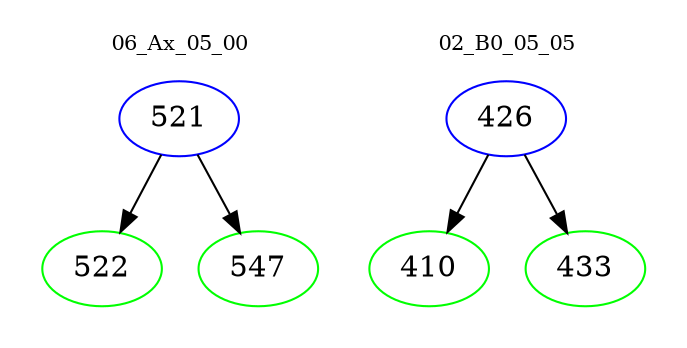digraph{
subgraph cluster_0 {
color = white
label = "06_Ax_05_00";
fontsize=10;
T0_521 [label="521", color="blue"]
T0_521 -> T0_522 [color="black"]
T0_522 [label="522", color="green"]
T0_521 -> T0_547 [color="black"]
T0_547 [label="547", color="green"]
}
subgraph cluster_1 {
color = white
label = "02_B0_05_05";
fontsize=10;
T1_426 [label="426", color="blue"]
T1_426 -> T1_410 [color="black"]
T1_410 [label="410", color="green"]
T1_426 -> T1_433 [color="black"]
T1_433 [label="433", color="green"]
}
}
